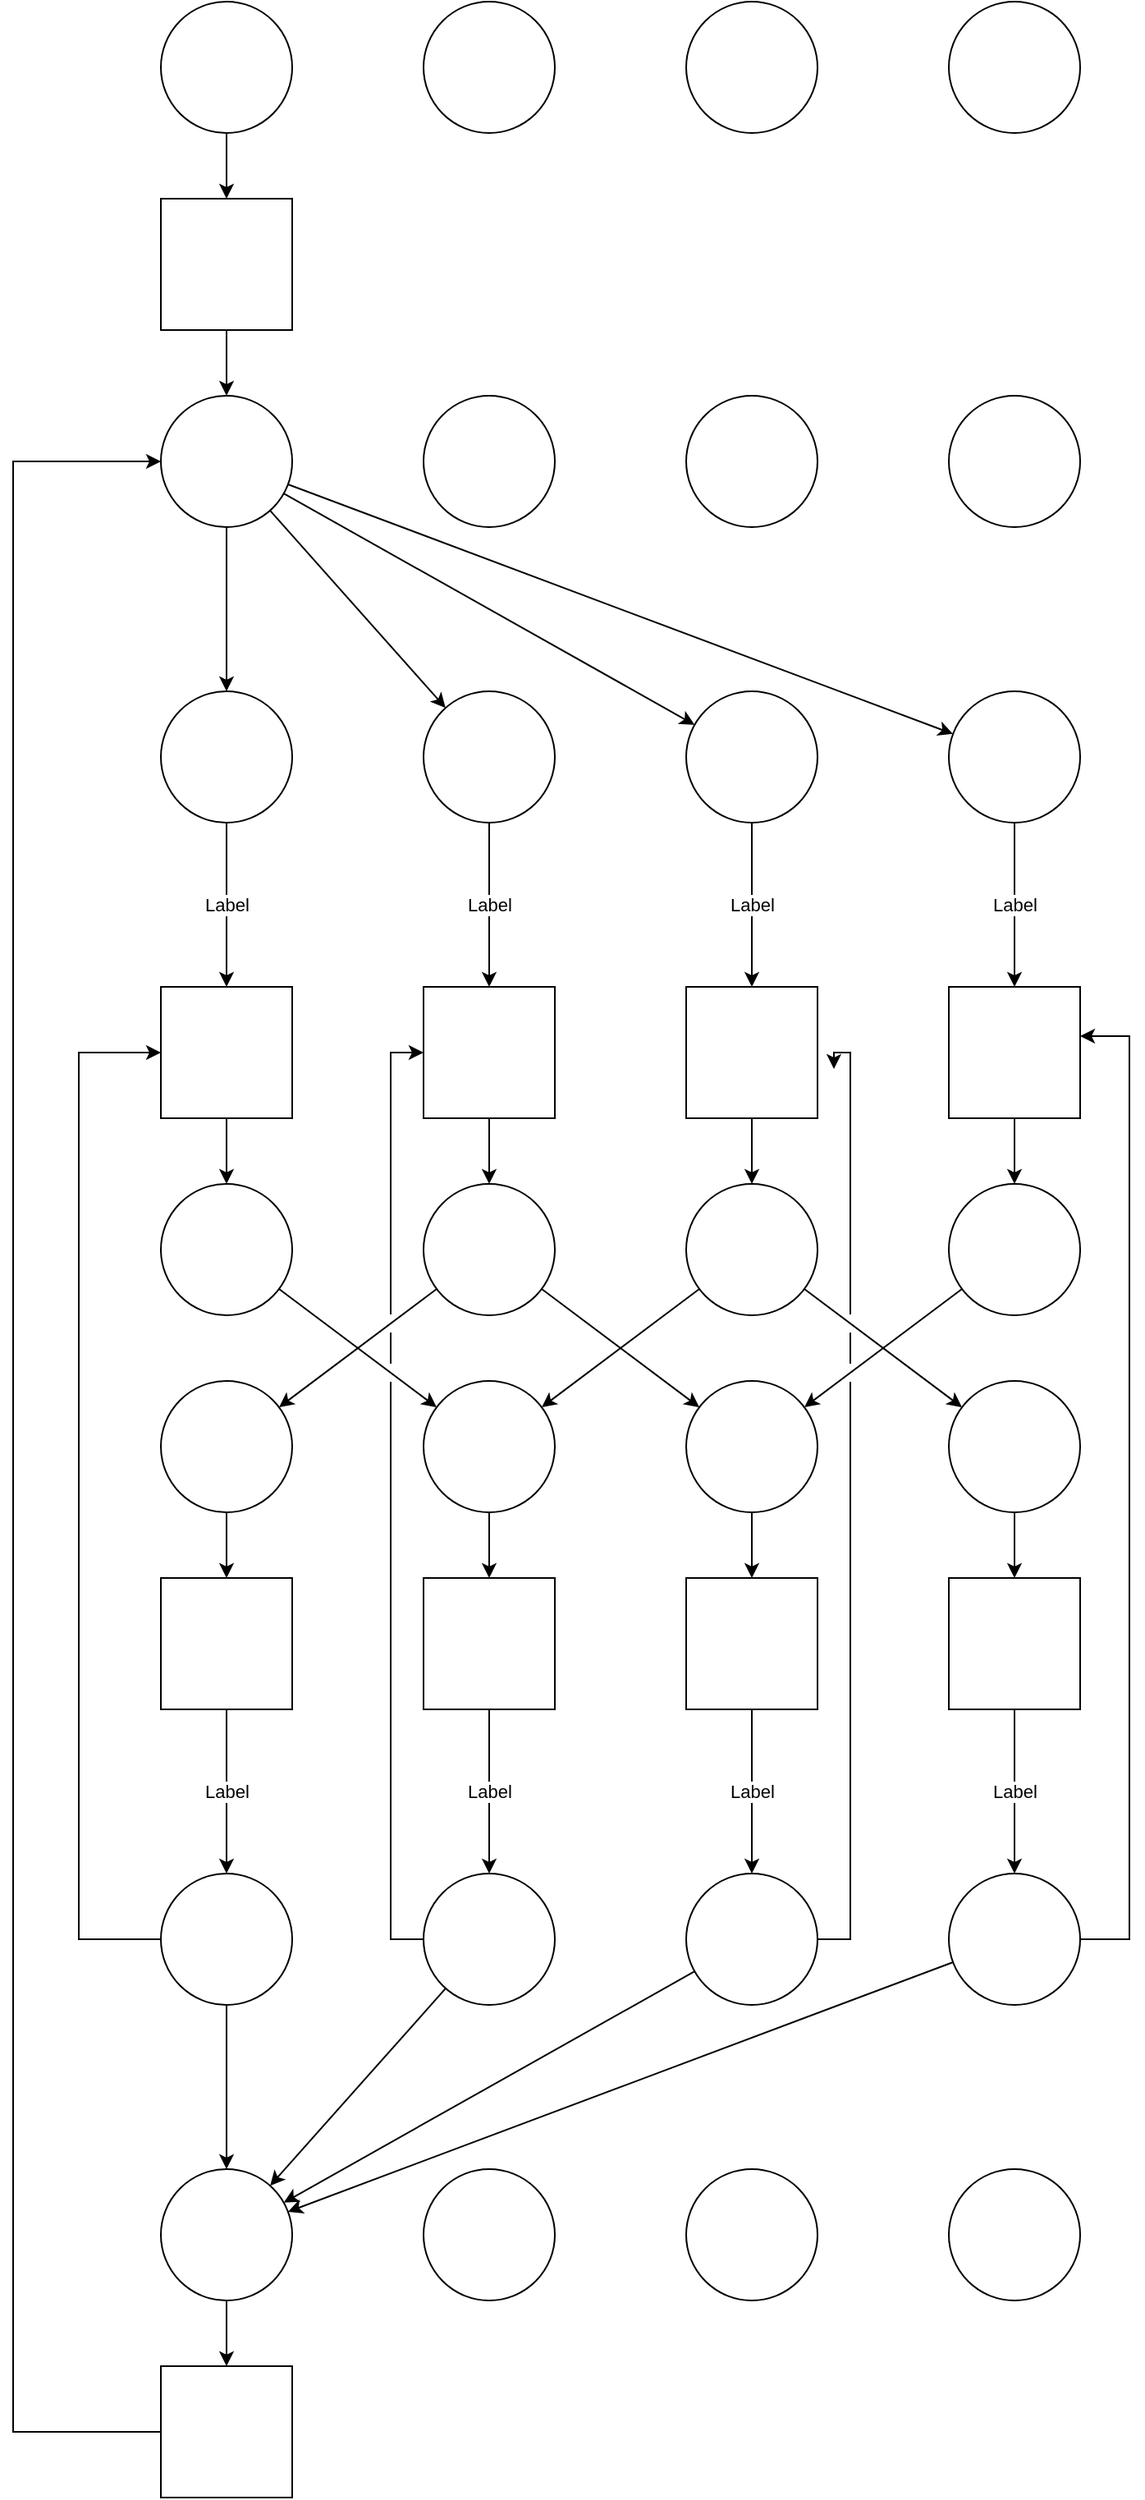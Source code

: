 <mxfile version="14.2.9" type="github">
  <diagram id="ocjEKwFpsV1IeR2hr5S3" name="Page-1">
    <mxGraphModel dx="2320" dy="3153" grid="1" gridSize="10" guides="1" tooltips="1" connect="1" arrows="1" fold="1" page="1" pageScale="1" pageWidth="850" pageHeight="1100" math="0" shadow="0">
      <root>
        <mxCell id="0" />
        <mxCell id="1" parent="0" />
        <mxCell id="fXf3r-uobzJEQX9jouKG-5" value="" style="ellipse;whiteSpace=wrap;html=1;" parent="1" vertex="1">
          <mxGeometry x="120" y="80" width="80" height="80" as="geometry" />
        </mxCell>
        <mxCell id="fXf3r-uobzJEQX9jouKG-6" value="" style="ellipse;whiteSpace=wrap;html=1;" parent="1" vertex="1">
          <mxGeometry x="280" y="80" width="80" height="80" as="geometry" />
        </mxCell>
        <mxCell id="fXf3r-uobzJEQX9jouKG-7" value="" style="ellipse;whiteSpace=wrap;html=1;" parent="1" vertex="1">
          <mxGeometry x="440" y="80" width="80" height="80" as="geometry" />
        </mxCell>
        <mxCell id="fXf3r-uobzJEQX9jouKG-8" value="" style="ellipse;whiteSpace=wrap;html=1;" parent="1" vertex="1">
          <mxGeometry x="600" y="80" width="80" height="80" as="geometry" />
        </mxCell>
        <mxCell id="fXf3r-uobzJEQX9jouKG-9" value="" style="ellipse;whiteSpace=wrap;html=1;" parent="1" vertex="1">
          <mxGeometry x="120" y="260" width="80" height="80" as="geometry" />
        </mxCell>
        <mxCell id="fXf3r-uobzJEQX9jouKG-10" value="" style="ellipse;whiteSpace=wrap;html=1;" parent="1" vertex="1">
          <mxGeometry x="280" y="260" width="80" height="80" as="geometry" />
        </mxCell>
        <mxCell id="fXf3r-uobzJEQX9jouKG-11" value="" style="ellipse;whiteSpace=wrap;html=1;" parent="1" vertex="1">
          <mxGeometry x="440" y="260" width="80" height="80" as="geometry" />
        </mxCell>
        <mxCell id="fXf3r-uobzJEQX9jouKG-12" value="" style="ellipse;whiteSpace=wrap;html=1;" parent="1" vertex="1">
          <mxGeometry x="600" y="260" width="80" height="80" as="geometry" />
        </mxCell>
        <mxCell id="fXf3r-uobzJEQX9jouKG-16" value="" style="endArrow=classic;html=1;" parent="1" source="fXf3r-uobzJEQX9jouKG-5" target="fXf3r-uobzJEQX9jouKG-10" edge="1">
          <mxGeometry width="50" height="50" relative="1" as="geometry">
            <mxPoint x="120" y="160" as="sourcePoint" />
            <mxPoint x="130" y="370" as="targetPoint" />
          </mxGeometry>
        </mxCell>
        <mxCell id="fXf3r-uobzJEQX9jouKG-17" value="" style="endArrow=classic;html=1;" parent="1" source="fXf3r-uobzJEQX9jouKG-5" target="fXf3r-uobzJEQX9jouKG-11" edge="1">
          <mxGeometry width="50" height="50" relative="1" as="geometry">
            <mxPoint x="120" y="160" as="sourcePoint" />
            <mxPoint x="230" y="360" as="targetPoint" />
          </mxGeometry>
        </mxCell>
        <mxCell id="fXf3r-uobzJEQX9jouKG-19" value="" style="endArrow=classic;html=1;" parent="1" source="fXf3r-uobzJEQX9jouKG-5" target="fXf3r-uobzJEQX9jouKG-12" edge="1">
          <mxGeometry width="50" height="50" relative="1" as="geometry">
            <mxPoint x="148.284" y="158.284" as="sourcePoint" />
            <mxPoint x="490" y="300" as="targetPoint" />
          </mxGeometry>
        </mxCell>
        <mxCell id="fXf3r-uobzJEQX9jouKG-21" value="" style="endArrow=classic;html=1;" parent="1" source="fXf3r-uobzJEQX9jouKG-5" target="fXf3r-uobzJEQX9jouKG-9" edge="1">
          <mxGeometry width="50" height="50" relative="1" as="geometry">
            <mxPoint x="240" y="160" as="sourcePoint" />
            <mxPoint x="160" y="240" as="targetPoint" />
          </mxGeometry>
        </mxCell>
        <mxCell id="fXf3r-uobzJEQX9jouKG-22" value="" style="rounded=0;whiteSpace=wrap;html=1;" parent="1" vertex="1">
          <mxGeometry x="120" y="440" width="80" height="80" as="geometry" />
        </mxCell>
        <mxCell id="fXf3r-uobzJEQX9jouKG-23" value="" style="rounded=0;whiteSpace=wrap;html=1;" parent="1" vertex="1">
          <mxGeometry x="280" y="440" width="80" height="80" as="geometry" />
        </mxCell>
        <mxCell id="fXf3r-uobzJEQX9jouKG-24" value="" style="rounded=0;whiteSpace=wrap;html=1;" parent="1" vertex="1">
          <mxGeometry x="440" y="440" width="80" height="80" as="geometry" />
        </mxCell>
        <mxCell id="fXf3r-uobzJEQX9jouKG-25" value="" style="rounded=0;whiteSpace=wrap;html=1;" parent="1" vertex="1">
          <mxGeometry x="600" y="440" width="80" height="80" as="geometry" />
        </mxCell>
        <mxCell id="fXf3r-uobzJEQX9jouKG-26" value="" style="ellipse;whiteSpace=wrap;html=1;" parent="1" vertex="1">
          <mxGeometry x="600" y="-160" width="80" height="80" as="geometry" />
        </mxCell>
        <mxCell id="fXf3r-uobzJEQX9jouKG-27" value="" style="ellipse;whiteSpace=wrap;html=1;" parent="1" vertex="1">
          <mxGeometry x="440" y="-160" width="80" height="80" as="geometry" />
        </mxCell>
        <mxCell id="fXf3r-uobzJEQX9jouKG-28" value="" style="ellipse;whiteSpace=wrap;html=1;" parent="1" vertex="1">
          <mxGeometry x="280" y="-160" width="80" height="80" as="geometry" />
        </mxCell>
        <mxCell id="fXf3r-uobzJEQX9jouKG-29" value="" style="ellipse;whiteSpace=wrap;html=1;" parent="1" vertex="1">
          <mxGeometry x="120" y="-160" width="80" height="80" as="geometry" />
        </mxCell>
        <mxCell id="fXf3r-uobzJEQX9jouKG-30" value="" style="rounded=0;whiteSpace=wrap;html=1;" parent="1" vertex="1">
          <mxGeometry x="120" y="-40" width="80" height="80" as="geometry" />
        </mxCell>
        <mxCell id="fXf3r-uobzJEQX9jouKG-31" value="" style="endArrow=classic;html=1;entryX=0.5;entryY=0;entryDx=0;entryDy=0;" parent="1" source="fXf3r-uobzJEQX9jouKG-29" target="fXf3r-uobzJEQX9jouKG-30" edge="1">
          <mxGeometry width="50" height="50" relative="1" as="geometry">
            <mxPoint x="420" y="310" as="sourcePoint" />
            <mxPoint x="470" y="260" as="targetPoint" />
          </mxGeometry>
        </mxCell>
        <mxCell id="fXf3r-uobzJEQX9jouKG-32" value="" style="endArrow=classic;html=1;exitX=0.5;exitY=1;exitDx=0;exitDy=0;" parent="1" source="fXf3r-uobzJEQX9jouKG-30" target="fXf3r-uobzJEQX9jouKG-5" edge="1">
          <mxGeometry width="50" height="50" relative="1" as="geometry">
            <mxPoint x="420" y="310" as="sourcePoint" />
            <mxPoint x="470" y="260" as="targetPoint" />
          </mxGeometry>
        </mxCell>
        <mxCell id="fXf3r-uobzJEQX9jouKG-33" value="" style="ellipse;whiteSpace=wrap;html=1;" parent="1" vertex="1">
          <mxGeometry x="600" y="560" width="80" height="80" as="geometry" />
        </mxCell>
        <mxCell id="fXf3r-uobzJEQX9jouKG-34" value="" style="ellipse;whiteSpace=wrap;html=1;" parent="1" vertex="1">
          <mxGeometry x="440" y="560" width="80" height="80" as="geometry" />
        </mxCell>
        <mxCell id="fXf3r-uobzJEQX9jouKG-35" value="" style="ellipse;whiteSpace=wrap;html=1;" parent="1" vertex="1">
          <mxGeometry x="280" y="560" width="80" height="80" as="geometry" />
        </mxCell>
        <mxCell id="fXf3r-uobzJEQX9jouKG-36" value="" style="ellipse;whiteSpace=wrap;html=1;" parent="1" vertex="1">
          <mxGeometry x="120" y="560" width="80" height="80" as="geometry" />
        </mxCell>
        <mxCell id="fXf3r-uobzJEQX9jouKG-42" value="" style="endArrow=classic;html=1;exitX=0.5;exitY=1;exitDx=0;exitDy=0;" parent="1" source="fXf3r-uobzJEQX9jouKG-22" target="fXf3r-uobzJEQX9jouKG-36" edge="1">
          <mxGeometry width="50" height="50" relative="1" as="geometry">
            <mxPoint x="380" y="480" as="sourcePoint" />
            <mxPoint x="430" y="430" as="targetPoint" />
          </mxGeometry>
        </mxCell>
        <mxCell id="fXf3r-uobzJEQX9jouKG-43" value="" style="endArrow=classic;html=1;exitX=0.5;exitY=1;exitDx=0;exitDy=0;" parent="1" source="fXf3r-uobzJEQX9jouKG-23" target="fXf3r-uobzJEQX9jouKG-35" edge="1">
          <mxGeometry width="50" height="50" relative="1" as="geometry">
            <mxPoint x="380" y="480" as="sourcePoint" />
            <mxPoint x="430" y="430" as="targetPoint" />
          </mxGeometry>
        </mxCell>
        <mxCell id="fXf3r-uobzJEQX9jouKG-47" value="" style="endArrow=classic;html=1;exitX=0.5;exitY=1;exitDx=0;exitDy=0;entryX=0.5;entryY=0;entryDx=0;entryDy=0;" parent="1" source="fXf3r-uobzJEQX9jouKG-24" target="fXf3r-uobzJEQX9jouKG-34" edge="1">
          <mxGeometry width="50" height="50" relative="1" as="geometry">
            <mxPoint x="380" y="480" as="sourcePoint" />
            <mxPoint x="430" y="430" as="targetPoint" />
          </mxGeometry>
        </mxCell>
        <mxCell id="fXf3r-uobzJEQX9jouKG-48" value="" style="endArrow=classic;html=1;exitX=0.5;exitY=1;exitDx=0;exitDy=0;" parent="1" source="fXf3r-uobzJEQX9jouKG-25" target="fXf3r-uobzJEQX9jouKG-33" edge="1">
          <mxGeometry width="50" height="50" relative="1" as="geometry">
            <mxPoint x="380" y="480" as="sourcePoint" />
            <mxPoint x="430" y="430" as="targetPoint" />
          </mxGeometry>
        </mxCell>
        <mxCell id="fXf3r-uobzJEQX9jouKG-49" value="" style="ellipse;whiteSpace=wrap;html=1;" parent="1" vertex="1">
          <mxGeometry x="600" y="680" width="80" height="80" as="geometry" />
        </mxCell>
        <mxCell id="fXf3r-uobzJEQX9jouKG-50" value="" style="ellipse;whiteSpace=wrap;html=1;" parent="1" vertex="1">
          <mxGeometry x="440" y="680" width="80" height="80" as="geometry" />
        </mxCell>
        <mxCell id="fXf3r-uobzJEQX9jouKG-51" value="" style="ellipse;whiteSpace=wrap;html=1;" parent="1" vertex="1">
          <mxGeometry x="280" y="680" width="80" height="80" as="geometry" />
        </mxCell>
        <mxCell id="fXf3r-uobzJEQX9jouKG-52" value="" style="ellipse;whiteSpace=wrap;html=1;" parent="1" vertex="1">
          <mxGeometry x="120" y="680" width="80" height="80" as="geometry" />
        </mxCell>
        <mxCell id="fXf3r-uobzJEQX9jouKG-56" value="" style="endArrow=classic;html=1;" parent="1" source="fXf3r-uobzJEQX9jouKG-36" target="fXf3r-uobzJEQX9jouKG-51" edge="1">
          <mxGeometry width="50" height="50" relative="1" as="geometry">
            <mxPoint x="370" y="680" as="sourcePoint" />
            <mxPoint x="213.333" y="680" as="targetPoint" />
          </mxGeometry>
        </mxCell>
        <mxCell id="fXf3r-uobzJEQX9jouKG-58" value="" style="endArrow=classic;html=1;" parent="1" source="fXf3r-uobzJEQX9jouKG-35" target="fXf3r-uobzJEQX9jouKG-52" edge="1">
          <mxGeometry width="50" height="50" relative="1" as="geometry">
            <mxPoint x="370" y="680" as="sourcePoint" />
            <mxPoint x="266.667" y="680" as="targetPoint" />
          </mxGeometry>
        </mxCell>
        <mxCell id="fXf3r-uobzJEQX9jouKG-63" value="" style="endArrow=classic;html=1;entryX=0.5;entryY=0;entryDx=0;entryDy=0;" parent="1" source="fXf3r-uobzJEQX9jouKG-9" target="fXf3r-uobzJEQX9jouKG-22" edge="1">
          <mxGeometry relative="1" as="geometry">
            <mxPoint x="320" y="500" as="sourcePoint" />
            <mxPoint x="420" y="500" as="targetPoint" />
          </mxGeometry>
        </mxCell>
        <mxCell id="fXf3r-uobzJEQX9jouKG-64" value="Label" style="edgeLabel;resizable=0;html=1;align=center;verticalAlign=middle;" parent="fXf3r-uobzJEQX9jouKG-63" connectable="0" vertex="1">
          <mxGeometry relative="1" as="geometry" />
        </mxCell>
        <mxCell id="fXf3r-uobzJEQX9jouKG-75" value="" style="endArrow=classic;html=1;entryX=0.5;entryY=0;entryDx=0;entryDy=0;" parent="1" source="fXf3r-uobzJEQX9jouKG-10" target="fXf3r-uobzJEQX9jouKG-23" edge="1">
          <mxGeometry relative="1" as="geometry">
            <mxPoint x="320" y="500" as="sourcePoint" />
            <mxPoint x="420" y="500" as="targetPoint" />
          </mxGeometry>
        </mxCell>
        <mxCell id="fXf3r-uobzJEQX9jouKG-76" value="Label" style="edgeLabel;resizable=0;html=1;align=center;verticalAlign=middle;" parent="fXf3r-uobzJEQX9jouKG-75" connectable="0" vertex="1">
          <mxGeometry relative="1" as="geometry" />
        </mxCell>
        <mxCell id="fXf3r-uobzJEQX9jouKG-77" value="" style="endArrow=classic;html=1;entryX=0.5;entryY=0;entryDx=0;entryDy=0;" parent="1" source="fXf3r-uobzJEQX9jouKG-11" target="fXf3r-uobzJEQX9jouKG-24" edge="1">
          <mxGeometry relative="1" as="geometry">
            <mxPoint x="320" y="500" as="sourcePoint" />
            <mxPoint x="420" y="500" as="targetPoint" />
          </mxGeometry>
        </mxCell>
        <mxCell id="fXf3r-uobzJEQX9jouKG-78" value="Label" style="edgeLabel;resizable=0;html=1;align=center;verticalAlign=middle;" parent="fXf3r-uobzJEQX9jouKG-77" connectable="0" vertex="1">
          <mxGeometry relative="1" as="geometry" />
        </mxCell>
        <mxCell id="fXf3r-uobzJEQX9jouKG-79" value="" style="endArrow=classic;html=1;entryX=0.5;entryY=0;entryDx=0;entryDy=0;" parent="1" source="fXf3r-uobzJEQX9jouKG-12" target="fXf3r-uobzJEQX9jouKG-25" edge="1">
          <mxGeometry relative="1" as="geometry">
            <mxPoint x="320" y="500" as="sourcePoint" />
            <mxPoint x="420" y="500" as="targetPoint" />
          </mxGeometry>
        </mxCell>
        <mxCell id="fXf3r-uobzJEQX9jouKG-80" value="Label" style="edgeLabel;resizable=0;html=1;align=center;verticalAlign=middle;" parent="fXf3r-uobzJEQX9jouKG-79" connectable="0" vertex="1">
          <mxGeometry relative="1" as="geometry" />
        </mxCell>
        <mxCell id="fXf3r-uobzJEQX9jouKG-83" value="" style="endArrow=classic;html=1;" parent="1" source="fXf3r-uobzJEQX9jouKG-35" target="fXf3r-uobzJEQX9jouKG-50" edge="1">
          <mxGeometry width="50" height="50" relative="1" as="geometry">
            <mxPoint x="308.11" y="643.479" as="sourcePoint" />
            <mxPoint x="380" y="680" as="targetPoint" />
          </mxGeometry>
        </mxCell>
        <mxCell id="fXf3r-uobzJEQX9jouKG-84" value="" style="endArrow=classic;html=1;" parent="1" source="fXf3r-uobzJEQX9jouKG-34" target="fXf3r-uobzJEQX9jouKG-51" edge="1">
          <mxGeometry width="50" height="50" relative="1" as="geometry">
            <mxPoint x="191.89" y="643.479" as="sourcePoint" />
            <mxPoint x="420" y="680" as="targetPoint" />
          </mxGeometry>
        </mxCell>
        <mxCell id="fXf3r-uobzJEQX9jouKG-85" value="" style="endArrow=classic;html=1;" parent="1" source="fXf3r-uobzJEQX9jouKG-34" target="fXf3r-uobzJEQX9jouKG-49" edge="1">
          <mxGeometry width="50" height="50" relative="1" as="geometry">
            <mxPoint x="330" y="850" as="sourcePoint" />
            <mxPoint x="680" y="750" as="targetPoint" />
          </mxGeometry>
        </mxCell>
        <mxCell id="fXf3r-uobzJEQX9jouKG-87" value="" style="endArrow=classic;html=1;" parent="1" source="fXf3r-uobzJEQX9jouKG-33" target="fXf3r-uobzJEQX9jouKG-50" edge="1">
          <mxGeometry width="50" height="50" relative="1" as="geometry">
            <mxPoint x="330" y="850" as="sourcePoint" />
            <mxPoint x="580" y="680" as="targetPoint" />
          </mxGeometry>
        </mxCell>
        <mxCell id="fXf3r-uobzJEQX9jouKG-89" value="" style="rounded=0;whiteSpace=wrap;html=1;" parent="1" vertex="1">
          <mxGeometry x="600" y="800" width="80" height="80" as="geometry" />
        </mxCell>
        <mxCell id="fXf3r-uobzJEQX9jouKG-90" value="" style="rounded=0;whiteSpace=wrap;html=1;" parent="1" vertex="1">
          <mxGeometry x="440" y="800" width="80" height="80" as="geometry" />
        </mxCell>
        <mxCell id="fXf3r-uobzJEQX9jouKG-91" value="" style="rounded=0;whiteSpace=wrap;html=1;" parent="1" vertex="1">
          <mxGeometry x="280" y="800" width="80" height="80" as="geometry" />
        </mxCell>
        <mxCell id="fXf3r-uobzJEQX9jouKG-92" value="" style="rounded=0;whiteSpace=wrap;html=1;" parent="1" vertex="1">
          <mxGeometry x="120" y="800" width="80" height="80" as="geometry" />
        </mxCell>
        <mxCell id="fXf3r-uobzJEQX9jouKG-93" value="" style="endArrow=classic;html=1;entryX=0.5;entryY=0;entryDx=0;entryDy=0;" parent="1" source="fXf3r-uobzJEQX9jouKG-52" target="fXf3r-uobzJEQX9jouKG-92" edge="1">
          <mxGeometry width="50" height="50" relative="1" as="geometry">
            <mxPoint x="330" y="730" as="sourcePoint" />
            <mxPoint x="380" y="680" as="targetPoint" />
          </mxGeometry>
        </mxCell>
        <mxCell id="fXf3r-uobzJEQX9jouKG-94" value="" style="endArrow=classic;html=1;exitX=0.5;exitY=1;exitDx=0;exitDy=0;entryX=0.5;entryY=0;entryDx=0;entryDy=0;" parent="1" source="fXf3r-uobzJEQX9jouKG-51" target="fXf3r-uobzJEQX9jouKG-91" edge="1">
          <mxGeometry width="50" height="50" relative="1" as="geometry">
            <mxPoint x="330" y="730" as="sourcePoint" />
            <mxPoint x="380" y="680" as="targetPoint" />
          </mxGeometry>
        </mxCell>
        <mxCell id="fXf3r-uobzJEQX9jouKG-95" value="" style="endArrow=classic;html=1;exitX=0.5;exitY=1;exitDx=0;exitDy=0;entryX=0.5;entryY=0;entryDx=0;entryDy=0;" parent="1" source="fXf3r-uobzJEQX9jouKG-50" target="fXf3r-uobzJEQX9jouKG-90" edge="1">
          <mxGeometry width="50" height="50" relative="1" as="geometry">
            <mxPoint x="330" y="730" as="sourcePoint" />
            <mxPoint x="380" y="680" as="targetPoint" />
          </mxGeometry>
        </mxCell>
        <mxCell id="fXf3r-uobzJEQX9jouKG-96" value="" style="endArrow=classic;html=1;exitX=0.5;exitY=1;exitDx=0;exitDy=0;entryX=0.5;entryY=0;entryDx=0;entryDy=0;" parent="1" source="fXf3r-uobzJEQX9jouKG-49" target="fXf3r-uobzJEQX9jouKG-89" edge="1">
          <mxGeometry width="50" height="50" relative="1" as="geometry">
            <mxPoint x="330" y="730" as="sourcePoint" />
            <mxPoint x="380" y="680" as="targetPoint" />
          </mxGeometry>
        </mxCell>
        <mxCell id="JurZ7_kkhOAOuP59lGV8-16" value="" style="edgeStyle=orthogonalEdgeStyle;rounded=0;jumpStyle=gap;jumpSize=11;orthogonalLoop=1;jettySize=auto;html=1;exitX=1;exitY=0.5;exitDx=0;exitDy=0;" edge="1" parent="1" source="fXf3r-uobzJEQX9jouKG-97">
          <mxGeometry relative="1" as="geometry">
            <mxPoint x="680" y="470" as="targetPoint" />
            <Array as="points">
              <mxPoint x="710" y="1020" />
              <mxPoint x="710" y="470" />
            </Array>
          </mxGeometry>
        </mxCell>
        <mxCell id="fXf3r-uobzJEQX9jouKG-97" value="" style="ellipse;whiteSpace=wrap;html=1;" parent="1" vertex="1">
          <mxGeometry x="600" y="980" width="80" height="80" as="geometry" />
        </mxCell>
        <mxCell id="JurZ7_kkhOAOuP59lGV8-15" value="" style="edgeStyle=orthogonalEdgeStyle;rounded=0;jumpStyle=gap;jumpSize=11;orthogonalLoop=1;jettySize=auto;html=1;" edge="1" parent="1">
          <mxGeometry relative="1" as="geometry">
            <mxPoint x="440" y="1020" as="sourcePoint" />
            <mxPoint x="530" y="490" as="targetPoint" />
            <Array as="points">
              <mxPoint x="540" y="1020" />
              <mxPoint x="540" y="480" />
              <mxPoint x="530" y="480" />
            </Array>
          </mxGeometry>
        </mxCell>
        <mxCell id="fXf3r-uobzJEQX9jouKG-98" value="" style="ellipse;whiteSpace=wrap;html=1;" parent="1" vertex="1">
          <mxGeometry x="440" y="980" width="80" height="80" as="geometry" />
        </mxCell>
        <mxCell id="JurZ7_kkhOAOuP59lGV8-13" value="" style="edgeStyle=orthogonalEdgeStyle;rounded=0;orthogonalLoop=1;jettySize=auto;html=1;entryX=0;entryY=0.5;entryDx=0;entryDy=0;jumpStyle=gap;jumpSize=11;exitX=0;exitY=0.5;exitDx=0;exitDy=0;" edge="1" parent="1" source="fXf3r-uobzJEQX9jouKG-99" target="fXf3r-uobzJEQX9jouKG-23">
          <mxGeometry relative="1" as="geometry">
            <Array as="points">
              <mxPoint x="260" y="1020" />
              <mxPoint x="260" y="480" />
            </Array>
          </mxGeometry>
        </mxCell>
        <mxCell id="fXf3r-uobzJEQX9jouKG-99" value="" style="ellipse;whiteSpace=wrap;html=1;" parent="1" vertex="1">
          <mxGeometry x="280" y="980" width="80" height="80" as="geometry" />
        </mxCell>
        <mxCell id="JurZ7_kkhOAOuP59lGV8-11" value="" style="edgeStyle=orthogonalEdgeStyle;rounded=0;orthogonalLoop=1;jettySize=auto;html=1;entryX=0;entryY=0.5;entryDx=0;entryDy=0;exitX=0;exitY=0.5;exitDx=0;exitDy=0;" edge="1" parent="1" source="fXf3r-uobzJEQX9jouKG-100" target="fXf3r-uobzJEQX9jouKG-22">
          <mxGeometry relative="1" as="geometry">
            <mxPoint x="40" y="1020" as="targetPoint" />
            <Array as="points">
              <mxPoint x="70" y="1020" />
              <mxPoint x="70" y="480" />
            </Array>
          </mxGeometry>
        </mxCell>
        <mxCell id="fXf3r-uobzJEQX9jouKG-100" value="" style="ellipse;whiteSpace=wrap;html=1;" parent="1" vertex="1">
          <mxGeometry x="120" y="980" width="80" height="80" as="geometry" />
        </mxCell>
        <mxCell id="fXf3r-uobzJEQX9jouKG-116" value="" style="ellipse;whiteSpace=wrap;html=1;" parent="1" vertex="1">
          <mxGeometry x="120" y="1160" width="80" height="80" as="geometry" />
        </mxCell>
        <mxCell id="fXf3r-uobzJEQX9jouKG-117" value="" style="endArrow=classic;html=1;" parent="1" source="fXf3r-uobzJEQX9jouKG-100" target="fXf3r-uobzJEQX9jouKG-116" edge="1">
          <mxGeometry width="50" height="50" relative="1" as="geometry">
            <mxPoint x="350" y="820" as="sourcePoint" />
            <mxPoint x="400" y="770" as="targetPoint" />
          </mxGeometry>
        </mxCell>
        <mxCell id="fXf3r-uobzJEQX9jouKG-118" value="" style="endArrow=classic;html=1;" parent="1" source="fXf3r-uobzJEQX9jouKG-99" target="fXf3r-uobzJEQX9jouKG-116" edge="1">
          <mxGeometry width="50" height="50" relative="1" as="geometry">
            <mxPoint x="350" y="820" as="sourcePoint" />
            <mxPoint x="400" y="770" as="targetPoint" />
          </mxGeometry>
        </mxCell>
        <mxCell id="fXf3r-uobzJEQX9jouKG-119" value="" style="endArrow=classic;html=1;" parent="1" source="fXf3r-uobzJEQX9jouKG-98" target="fXf3r-uobzJEQX9jouKG-116" edge="1">
          <mxGeometry width="50" height="50" relative="1" as="geometry">
            <mxPoint x="350" y="820" as="sourcePoint" />
            <mxPoint x="400" y="770" as="targetPoint" />
          </mxGeometry>
        </mxCell>
        <mxCell id="fXf3r-uobzJEQX9jouKG-120" value="" style="endArrow=classic;html=1;" parent="1" source="fXf3r-uobzJEQX9jouKG-97" target="fXf3r-uobzJEQX9jouKG-116" edge="1">
          <mxGeometry width="50" height="50" relative="1" as="geometry">
            <mxPoint x="350" y="820" as="sourcePoint" />
            <mxPoint x="400" y="770" as="targetPoint" />
          </mxGeometry>
        </mxCell>
        <mxCell id="fXf3r-uobzJEQX9jouKG-121" value="" style="endArrow=classic;html=1;exitX=0.5;exitY=1;exitDx=0;exitDy=0;" parent="1" source="fXf3r-uobzJEQX9jouKG-92" target="fXf3r-uobzJEQX9jouKG-100" edge="1">
          <mxGeometry relative="1" as="geometry">
            <mxPoint x="210" y="770" as="sourcePoint" />
            <mxPoint x="310" y="770" as="targetPoint" />
          </mxGeometry>
        </mxCell>
        <mxCell id="fXf3r-uobzJEQX9jouKG-122" value="Label" style="edgeLabel;resizable=0;html=1;align=center;verticalAlign=middle;" parent="fXf3r-uobzJEQX9jouKG-121" connectable="0" vertex="1">
          <mxGeometry relative="1" as="geometry" />
        </mxCell>
        <mxCell id="fXf3r-uobzJEQX9jouKG-123" value="" style="endArrow=classic;html=1;exitX=0.5;exitY=1;exitDx=0;exitDy=0;" parent="1" source="fXf3r-uobzJEQX9jouKG-91" target="fXf3r-uobzJEQX9jouKG-99" edge="1">
          <mxGeometry relative="1" as="geometry">
            <mxPoint x="210" y="770" as="sourcePoint" />
            <mxPoint x="310" y="770" as="targetPoint" />
          </mxGeometry>
        </mxCell>
        <mxCell id="fXf3r-uobzJEQX9jouKG-124" value="Label" style="edgeLabel;resizable=0;html=1;align=center;verticalAlign=middle;" parent="fXf3r-uobzJEQX9jouKG-123" connectable="0" vertex="1">
          <mxGeometry relative="1" as="geometry" />
        </mxCell>
        <mxCell id="fXf3r-uobzJEQX9jouKG-125" value="" style="endArrow=classic;html=1;exitX=0.5;exitY=1;exitDx=0;exitDy=0;" parent="1" source="fXf3r-uobzJEQX9jouKG-90" target="fXf3r-uobzJEQX9jouKG-98" edge="1">
          <mxGeometry relative="1" as="geometry">
            <mxPoint x="210" y="770" as="sourcePoint" />
            <mxPoint x="310" y="770" as="targetPoint" />
          </mxGeometry>
        </mxCell>
        <mxCell id="fXf3r-uobzJEQX9jouKG-126" value="Label" style="edgeLabel;resizable=0;html=1;align=center;verticalAlign=middle;" parent="fXf3r-uobzJEQX9jouKG-125" connectable="0" vertex="1">
          <mxGeometry relative="1" as="geometry" />
        </mxCell>
        <mxCell id="fXf3r-uobzJEQX9jouKG-127" value="" style="endArrow=classic;html=1;exitX=0.5;exitY=1;exitDx=0;exitDy=0;" parent="1" edge="1" target="fXf3r-uobzJEQX9jouKG-97" source="fXf3r-uobzJEQX9jouKG-89">
          <mxGeometry relative="1" as="geometry">
            <mxPoint x="630" y="880" as="sourcePoint" />
            <mxPoint x="650" y="970" as="targetPoint" />
          </mxGeometry>
        </mxCell>
        <mxCell id="fXf3r-uobzJEQX9jouKG-128" value="Label" style="edgeLabel;resizable=0;html=1;align=center;verticalAlign=middle;" parent="fXf3r-uobzJEQX9jouKG-127" connectable="0" vertex="1">
          <mxGeometry relative="1" as="geometry" />
        </mxCell>
        <mxCell id="fXf3r-uobzJEQX9jouKG-129" value="" style="ellipse;whiteSpace=wrap;html=1;" parent="1" vertex="1">
          <mxGeometry x="600" y="1160" width="80" height="80" as="geometry" />
        </mxCell>
        <mxCell id="fXf3r-uobzJEQX9jouKG-130" value="" style="ellipse;whiteSpace=wrap;html=1;" parent="1" vertex="1">
          <mxGeometry x="440" y="1160" width="80" height="80" as="geometry" />
        </mxCell>
        <mxCell id="fXf3r-uobzJEQX9jouKG-131" value="" style="ellipse;whiteSpace=wrap;html=1;" parent="1" vertex="1">
          <mxGeometry x="280" y="1160" width="80" height="80" as="geometry" />
        </mxCell>
        <mxCell id="JurZ7_kkhOAOuP59lGV8-40" value="" style="edgeStyle=orthogonalEdgeStyle;rounded=0;jumpStyle=gap;jumpSize=11;orthogonalLoop=1;jettySize=auto;html=1;entryX=0;entryY=0.5;entryDx=0;entryDy=0;" edge="1" parent="1" source="JurZ7_kkhOAOuP59lGV8-22" target="fXf3r-uobzJEQX9jouKG-5">
          <mxGeometry relative="1" as="geometry">
            <mxPoint x="-180" y="170" as="targetPoint" />
            <Array as="points">
              <mxPoint x="30" y="1320" />
              <mxPoint x="30" y="120" />
            </Array>
          </mxGeometry>
        </mxCell>
        <mxCell id="JurZ7_kkhOAOuP59lGV8-22" value="" style="rounded=0;whiteSpace=wrap;html=1;" vertex="1" parent="1">
          <mxGeometry x="120" y="1280" width="80" height="80" as="geometry" />
        </mxCell>
        <mxCell id="JurZ7_kkhOAOuP59lGV8-29" value="" style="endArrow=classic;html=1;entryX=0.5;entryY=0;entryDx=0;entryDy=0;" edge="1" parent="1" source="fXf3r-uobzJEQX9jouKG-116" target="JurZ7_kkhOAOuP59lGV8-22">
          <mxGeometry width="50" height="50" relative="1" as="geometry">
            <mxPoint x="290" y="1440" as="sourcePoint" />
            <mxPoint x="340" y="1390" as="targetPoint" />
          </mxGeometry>
        </mxCell>
      </root>
    </mxGraphModel>
  </diagram>
</mxfile>
